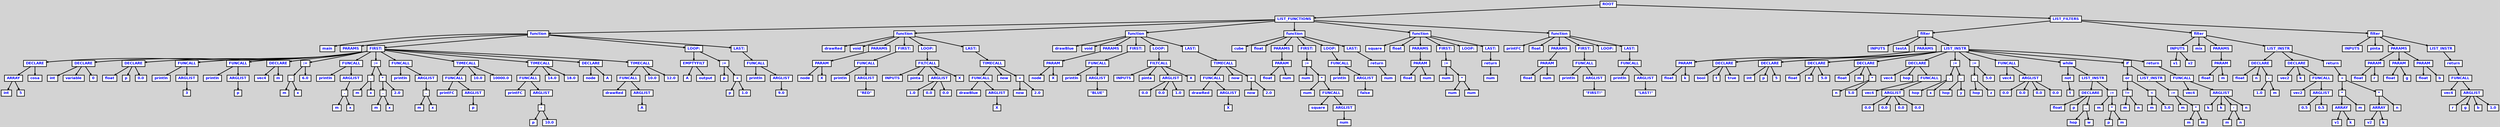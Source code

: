 digraph {

	ordering=out;
	ranksep=.4;
	bgcolor="lightgrey"; node [shape=box, fixedsize=false, fontsize=12, fontname="Helvetica-bold", fontcolor="blue"
		width=.25, height=.25, color="black", fillcolor="white", style="filled, solid, bold"];
	edge [arrowsize=.5, color="black", style="bold"]

  n0 [label="ROOT"];
  n1 [label="LIST_FUNCTIONS"];
  n1 [label="LIST_FUNCTIONS"];
  n2 [label="function"];
  n2 [label="function"];
  n3 [label="main"];
  n4 [label="PARAMS"];
  n5 [label="FIRST:"];
  n5 [label="FIRST:"];
  n6 [label="DECLARE"];
  n6 [label="DECLARE"];
  n7 [label="ARRAY"];
  n7 [label="ARRAY"];
  n8 [label="int"];
  n9 [label="5"];
  n10 [label="cosa"];
  n11 [label="DECLARE"];
  n11 [label="DECLARE"];
  n12 [label="int"];
  n13 [label="variable"];
  n14 [label="0"];
  n15 [label="DECLARE"];
  n15 [label="DECLARE"];
  n16 [label="float"];
  n17 [label="p"];
  n18 [label="0.0"];
  n19 [label="FUNCALL"];
  n19 [label="FUNCALL"];
  n20 [label="println"];
  n21 [label="ARGLIST"];
  n21 [label="ARGLIST"];
  n22 [label="3"];
  n23 [label="FUNCALL"];
  n23 [label="FUNCALL"];
  n24 [label="println"];
  n25 [label="ARGLIST"];
  n25 [label="ARGLIST"];
  n26 [label="p"];
  n27 [label="DECLARE"];
  n27 [label="DECLARE"];
  n28 [label="vec4"];
  n29 [label="m"];
  n30 [label=":="];
  n30 [label=":="];
  n31 [label="."];
  n31 [label="."];
  n32 [label="m"];
  n33 [label="x"];
  n34 [label="6.0"];
  n35 [label="FUNCALL"];
  n35 [label="FUNCALL"];
  n36 [label="println"];
  n37 [label="ARGLIST"];
  n37 [label="ARGLIST"];
  n38 [label="."];
  n38 [label="."];
  n39 [label="m"];
  n40 [label="x"];
  n41 [label=":="];
  n41 [label=":="];
  n42 [label="."];
  n42 [label="."];
  n43 [label="m"];
  n44 [label="x"];
  n45 [label="*"];
  n45 [label="*"];
  n46 [label="."];
  n46 [label="."];
  n47 [label="m"];
  n48 [label="x"];
  n49 [label="2.0"];
  n50 [label="FUNCALL"];
  n50 [label="FUNCALL"];
  n51 [label="println"];
  n52 [label="ARGLIST"];
  n52 [label="ARGLIST"];
  n53 [label="."];
  n53 [label="."];
  n54 [label="m"];
  n55 [label="x"];
  n56 [label="TIMECALL"];
  n56 [label="TIMECALL"];
  n57 [label="FUNCALL"];
  n57 [label="FUNCALL"];
  n58 [label="printFC"];
  n59 [label="ARGLIST"];
  n59 [label="ARGLIST"];
  n60 [label="p"];
  n61 [label="10.0"];
  n62 [label="10000.0"];
  n63 [label="TIMECALL"];
  n63 [label="TIMECALL"];
  n64 [label="FUNCALL"];
  n64 [label="FUNCALL"];
  n65 [label="printFC"];
  n66 [label="ARGLIST"];
  n66 [label="ARGLIST"];
  n67 [label="-"];
  n67 [label="-"];
  n68 [label="p"];
  n69 [label="10.0"];
  n70 [label="14.0"];
  n71 [label="18.0"];
  n72 [label="DECLARE"];
  n72 [label="DECLARE"];
  n73 [label="node"];
  n74 [label="A"];
  n75 [label="TIMECALL"];
  n75 [label="TIMECALL"];
  n76 [label="FUNCALL"];
  n76 [label="FUNCALL"];
  n77 [label="drawRed"];
  n78 [label="ARGLIST"];
  n78 [label="ARGLIST"];
  n79 [label="A"];
  n80 [label="10.0"];
  n81 [label="12.0"];
  n82 [label="LOOP:"];
  n82 [label="LOOP:"];
  n83 [label="EMPTYFILT"];
  n83 [label="EMPTYFILT"];
  n84 [label="A"];
  n85 [label="output"];
  n86 [label=":="];
  n86 [label=":="];
  n87 [label="p"];
  n88 [label="+"];
  n88 [label="+"];
  n89 [label="p"];
  n90 [label="1.0"];
  n91 [label="LAST:"];
  n91 [label="LAST:"];
  n92 [label="FUNCALL"];
  n92 [label="FUNCALL"];
  n93 [label="println"];
  n94 [label="ARGLIST"];
  n94 [label="ARGLIST"];
  n95 [label="9.0"];
  n96 [label="function"];
  n96 [label="function"];
  n97 [label="drawRed"];
  n98 [label="void"];
  n99 [label="PARAMS"];
  n99 [label="PARAMS"];
  n100 [label="PARAM"];
  n100 [label="PARAM"];
  n101 [label="node"];
  n102 [label="X"];
  n103 [label="FIRST:"];
  n103 [label="FIRST:"];
  n104 [label="FUNCALL"];
  n104 [label="FUNCALL"];
  n105 [label="println"];
  n106 [label="ARGLIST"];
  n106 [label="ARGLIST"];
  n107 [label="\"RED\""];
  n108 [label="LOOP:"];
  n108 [label="LOOP:"];
  n109 [label="FILTCALL"];
  n109 [label="FILTCALL"];
  n110 [label="INPUTS"];
  n111 [label="pinta"];
  n112 [label="ARGLIST"];
  n112 [label="ARGLIST"];
  n113 [label="1.0"];
  n114 [label="0.0"];
  n115 [label="0.0"];
  n116 [label="X"];
  n117 [label="LAST:"];
  n117 [label="LAST:"];
  n118 [label="TIMECALL"];
  n118 [label="TIMECALL"];
  n119 [label="FUNCALL"];
  n119 [label="FUNCALL"];
  n120 [label="drawBlue"];
  n121 [label="ARGLIST"];
  n121 [label="ARGLIST"];
  n122 [label="X"];
  n123 [label="now"];
  n124 [label="+"];
  n124 [label="+"];
  n125 [label="now"];
  n126 [label="2.0"];
  n127 [label="function"];
  n127 [label="function"];
  n128 [label="drawBlue"];
  n129 [label="void"];
  n130 [label="PARAMS"];
  n130 [label="PARAMS"];
  n131 [label="PARAM"];
  n131 [label="PARAM"];
  n132 [label="node"];
  n133 [label="X"];
  n134 [label="FIRST:"];
  n134 [label="FIRST:"];
  n135 [label="FUNCALL"];
  n135 [label="FUNCALL"];
  n136 [label="println"];
  n137 [label="ARGLIST"];
  n137 [label="ARGLIST"];
  n138 [label="\"BLUE\""];
  n139 [label="LOOP:"];
  n139 [label="LOOP:"];
  n140 [label="FILTCALL"];
  n140 [label="FILTCALL"];
  n141 [label="INPUTS"];
  n142 [label="pinta"];
  n143 [label="ARGLIST"];
  n143 [label="ARGLIST"];
  n144 [label="0.0"];
  n145 [label="0.0"];
  n146 [label="1.0"];
  n147 [label="X"];
  n148 [label="LAST:"];
  n148 [label="LAST:"];
  n149 [label="TIMECALL"];
  n149 [label="TIMECALL"];
  n150 [label="FUNCALL"];
  n150 [label="FUNCALL"];
  n151 [label="drawRed"];
  n152 [label="ARGLIST"];
  n152 [label="ARGLIST"];
  n153 [label="X"];
  n154 [label="now"];
  n155 [label="+"];
  n155 [label="+"];
  n156 [label="now"];
  n157 [label="2.0"];
  n158 [label="function"];
  n158 [label="function"];
  n159 [label="cube"];
  n160 [label="float"];
  n161 [label="PARAMS"];
  n161 [label="PARAMS"];
  n162 [label="PARAM"];
  n162 [label="PARAM"];
  n163 [label="float"];
  n164 [label="num"];
  n165 [label="FIRST:"];
  n165 [label="FIRST:"];
  n166 [label=":="];
  n166 [label=":="];
  n167 [label="num"];
  n168 [label="*"];
  n168 [label="*"];
  n169 [label="num"];
  n170 [label="FUNCALL"];
  n170 [label="FUNCALL"];
  n171 [label="square"];
  n172 [label="ARGLIST"];
  n172 [label="ARGLIST"];
  n173 [label="num"];
  n174 [label="LOOP:"];
  n174 [label="LOOP:"];
  n175 [label="FUNCALL"];
  n175 [label="FUNCALL"];
  n176 [label="println"];
  n177 [label="ARGLIST"];
  n177 [label="ARGLIST"];
  n178 [label="false"];
  n179 [label="LAST:"];
  n179 [label="LAST:"];
  n180 [label="return"];
  n180 [label="return"];
  n181 [label="num"];
  n182 [label="function"];
  n182 [label="function"];
  n183 [label="square"];
  n184 [label="float"];
  n185 [label="PARAMS"];
  n185 [label="PARAMS"];
  n186 [label="PARAM"];
  n186 [label="PARAM"];
  n187 [label="float"];
  n188 [label="num"];
  n189 [label="FIRST:"];
  n189 [label="FIRST:"];
  n190 [label=":="];
  n190 [label=":="];
  n191 [label="num"];
  n192 [label="*"];
  n192 [label="*"];
  n193 [label="num"];
  n194 [label="num"];
  n195 [label="LOOP:"];
  n196 [label="LAST:"];
  n196 [label="LAST:"];
  n197 [label="return"];
  n197 [label="return"];
  n198 [label="num"];
  n199 [label="function"];
  n199 [label="function"];
  n200 [label="printFC"];
  n201 [label="float"];
  n202 [label="PARAMS"];
  n202 [label="PARAMS"];
  n203 [label="PARAM"];
  n203 [label="PARAM"];
  n204 [label="float"];
  n205 [label="num"];
  n206 [label="FIRST:"];
  n206 [label="FIRST:"];
  n207 [label="FUNCALL"];
  n207 [label="FUNCALL"];
  n208 [label="println"];
  n209 [label="ARGLIST"];
  n209 [label="ARGLIST"];
  n210 [label="\"FIRST!\""];
  n211 [label="LOOP:"];
  n212 [label="LAST:"];
  n212 [label="LAST:"];
  n213 [label="FUNCALL"];
  n213 [label="FUNCALL"];
  n214 [label="println"];
  n215 [label="ARGLIST"];
  n215 [label="ARGLIST"];
  n216 [label="\"LAST!\""];
  n217 [label="LIST_FILTERS"];
  n217 [label="LIST_FILTERS"];
  n218 [label="filter"];
  n218 [label="filter"];
  n219 [label="INPUTS"];
  n220 [label="testA"];
  n221 [label="PARAMS"];
  n221 [label="PARAMS"];
  n222 [label="PARAM"];
  n222 [label="PARAM"];
  n223 [label="float"];
  n224 [label="k"];
  n225 [label="LIST_INSTR"];
  n225 [label="LIST_INSTR"];
  n226 [label="DECLARE"];
  n226 [label="DECLARE"];
  n227 [label="bool"];
  n228 [label="t"];
  n229 [label="true"];
  n230 [label="DECLARE"];
  n230 [label="DECLARE"];
  n231 [label="int"];
  n232 [label="p"];
  n233 [label="5"];
  n234 [label="DECLARE"];
  n234 [label="DECLARE"];
  n235 [label="float"];
  n236 [label="n"];
  n237 [label="5.0"];
  n238 [label="DECLARE"];
  n238 [label="DECLARE"];
  n239 [label="float"];
  n240 [label="m"];
  n241 [label="*"];
  n241 [label="*"];
  n242 [label="n"];
  n243 [label="5.0"];
  n244 [label="DECLARE"];
  n244 [label="DECLARE"];
  n245 [label="vec4"];
  n246 [label="hop"];
  n247 [label="FUNCALL"];
  n247 [label="FUNCALL"];
  n248 [label="vec4"];
  n249 [label="ARGLIST"];
  n249 [label="ARGLIST"];
  n250 [label="0.0"];
  n251 [label="0.0"];
  n252 [label="0.0"];
  n253 [label="0.0"];
  n254 [label=":="];
  n254 [label=":="];
  n255 [label="."];
  n255 [label="."];
  n256 [label="hop"];
  n257 [label="x"];
  n258 [label="."];
  n258 [label="."];
  n259 [label="hop"];
  n260 [label="y"];
  n261 [label=":="];
  n261 [label=":="];
  n262 [label="."];
  n262 [label="."];
  n263 [label="hop"];
  n264 [label="z"];
  n265 [label="5.0"];
  n266 [label="FUNCALL"];
  n266 [label="FUNCALL"];
  n267 [label="vec4"];
  n268 [label="ARGLIST"];
  n268 [label="ARGLIST"];
  n269 [label="0.0"];
  n270 [label="0.0"];
  n271 [label="0.0"];
  n272 [label="0.0"];
  n273 [label="while"];
  n273 [label="while"];
  n274 [label="not"];
  n274 [label="not"];
  n275 [label="t"];
  n276 [label="LIST_INSTR"];
  n276 [label="LIST_INSTR"];
  n277 [label="DECLARE"];
  n277 [label="DECLARE"];
  n278 [label="float"];
  n279 [label="p"];
  n280 [label="."];
  n280 [label="."];
  n281 [label="hop"];
  n282 [label="w"];
  n283 [label=":="];
  n283 [label=":="];
  n284 [label="m"];
  n285 [label="*"];
  n285 [label="*"];
  n286 [label="p"];
  n287 [label="m"];
  n288 [label="if"];
  n288 [label="if"];
  n289 [label="or"];
  n289 [label="or"];
  n290 [label="!="];
  n290 [label="!="];
  n291 [label="m"];
  n292 [label="n"];
  n293 [label="<"];
  n293 [label="<"];
  n294 [label="m"];
  n295 [label="5.0"];
  n296 [label="LIST_INSTR"];
  n296 [label="LIST_INSTR"];
  n297 [label=":="];
  n297 [label=":="];
  n298 [label="m"];
  n299 [label="*"];
  n299 [label="*"];
  n300 [label="m"];
  n301 [label="m"];
  n302 [label="return"];
  n302 [label="return"];
  n303 [label="FUNCALL"];
  n303 [label="FUNCALL"];
  n304 [label="vec4"];
  n305 [label="ARGLIST"];
  n305 [label="ARGLIST"];
  n306 [label="k"];
  n307 [label="k"];
  n308 [label="-"];
  n308 [label="-"];
  n309 [label="m"];
  n310 [label="n"];
  n311 [label="n"];
  n312 [label="filter"];
  n312 [label="filter"];
  n313 [label="INPUTS"];
  n313 [label="INPUTS"];
  n314 [label="v1"];
  n315 [label="v2"];
  n316 [label="mix"];
  n317 [label="PARAMS"];
  n317 [label="PARAMS"];
  n318 [label="PARAM"];
  n318 [label="PARAM"];
  n319 [label="float"];
  n320 [label="m"];
  n321 [label="LIST_INSTR"];
  n321 [label="LIST_INSTR"];
  n322 [label="DECLARE"];
  n322 [label="DECLARE"];
  n323 [label="float"];
  n324 [label="n"];
  n325 [label="-"];
  n325 [label="-"];
  n326 [label="1.0"];
  n327 [label="m"];
  n328 [label="DECLARE"];
  n328 [label="DECLARE"];
  n329 [label="vec2"];
  n330 [label="k"];
  n331 [label="FUNCALL"];
  n331 [label="FUNCALL"];
  n332 [label="vec2"];
  n333 [label="ARGLIST"];
  n333 [label="ARGLIST"];
  n334 [label="0.5"];
  n335 [label="0.5"];
  n336 [label="return"];
  n336 [label="return"];
  n337 [label="+"];
  n337 [label="+"];
  n338 [label="*"];
  n338 [label="*"];
  n339 [label="ARRAY"];
  n339 [label="ARRAY"];
  n340 [label="v1"];
  n341 [label="k"];
  n342 [label="m"];
  n343 [label="*"];
  n343 [label="*"];
  n344 [label="ARRAY"];
  n344 [label="ARRAY"];
  n345 [label="v2"];
  n346 [label="k"];
  n347 [label="n"];
  n348 [label="filter"];
  n348 [label="filter"];
  n349 [label="INPUTS"];
  n350 [label="pinta"];
  n351 [label="PARAMS"];
  n351 [label="PARAMS"];
  n352 [label="PARAM"];
  n352 [label="PARAM"];
  n353 [label="float"];
  n354 [label="r"];
  n355 [label="PARAM"];
  n355 [label="PARAM"];
  n356 [label="float"];
  n357 [label="g"];
  n358 [label="PARAM"];
  n358 [label="PARAM"];
  n359 [label="float"];
  n360 [label="b"];
  n361 [label="LIST_INSTR"];
  n361 [label="LIST_INSTR"];
  n362 [label="return"];
  n362 [label="return"];
  n363 [label="FUNCALL"];
  n363 [label="FUNCALL"];
  n364 [label="vec4"];
  n365 [label="ARGLIST"];
  n365 [label="ARGLIST"];
  n366 [label="r"];
  n367 [label="g"];
  n368 [label="b"];
  n369 [label="1.0"];

  n0 -> n1 // "ROOT" -> "LIST_FUNCTIONS"
  n1 -> n2 // "LIST_FUNCTIONS" -> "function"
  n2 -> n3 // "function" -> "main"
  n2 -> n4 // "function" -> "PARAMS"
  n2 -> n5 // "function" -> "FIRST:"
  n5 -> n6 // "FIRST:" -> "DECLARE"
  n6 -> n7 // "DECLARE" -> "ARRAY"
  n7 -> n8 // "ARRAY" -> "int"
  n7 -> n9 // "ARRAY" -> "5"
  n6 -> n10 // "DECLARE" -> "cosa"
  n5 -> n11 // "FIRST:" -> "DECLARE"
  n11 -> n12 // "DECLARE" -> "int"
  n11 -> n13 // "DECLARE" -> "variable"
  n11 -> n14 // "DECLARE" -> "0"
  n5 -> n15 // "FIRST:" -> "DECLARE"
  n15 -> n16 // "DECLARE" -> "float"
  n15 -> n17 // "DECLARE" -> "p"
  n15 -> n18 // "DECLARE" -> "0.0"
  n5 -> n19 // "FIRST:" -> "FUNCALL"
  n19 -> n20 // "FUNCALL" -> "println"
  n19 -> n21 // "FUNCALL" -> "ARGLIST"
  n21 -> n22 // "ARGLIST" -> "3"
  n5 -> n23 // "FIRST:" -> "FUNCALL"
  n23 -> n24 // "FUNCALL" -> "println"
  n23 -> n25 // "FUNCALL" -> "ARGLIST"
  n25 -> n26 // "ARGLIST" -> "p"
  n5 -> n27 // "FIRST:" -> "DECLARE"
  n27 -> n28 // "DECLARE" -> "vec4"
  n27 -> n29 // "DECLARE" -> "m"
  n5 -> n30 // "FIRST:" -> ":="
  n30 -> n31 // ":=" -> "."
  n31 -> n32 // "." -> "m"
  n31 -> n33 // "." -> "x"
  n30 -> n34 // ":=" -> "6.0"
  n5 -> n35 // "FIRST:" -> "FUNCALL"
  n35 -> n36 // "FUNCALL" -> "println"
  n35 -> n37 // "FUNCALL" -> "ARGLIST"
  n37 -> n38 // "ARGLIST" -> "."
  n38 -> n39 // "." -> "m"
  n38 -> n40 // "." -> "x"
  n5 -> n41 // "FIRST:" -> ":="
  n41 -> n42 // ":=" -> "."
  n42 -> n43 // "." -> "m"
  n42 -> n44 // "." -> "x"
  n41 -> n45 // ":=" -> "*"
  n45 -> n46 // "*" -> "."
  n46 -> n47 // "." -> "m"
  n46 -> n48 // "." -> "x"
  n45 -> n49 // "*" -> "2.0"
  n5 -> n50 // "FIRST:" -> "FUNCALL"
  n50 -> n51 // "FUNCALL" -> "println"
  n50 -> n52 // "FUNCALL" -> "ARGLIST"
  n52 -> n53 // "ARGLIST" -> "."
  n53 -> n54 // "." -> "m"
  n53 -> n55 // "." -> "x"
  n5 -> n56 // "FIRST:" -> "TIMECALL"
  n56 -> n57 // "TIMECALL" -> "FUNCALL"
  n57 -> n58 // "FUNCALL" -> "printFC"
  n57 -> n59 // "FUNCALL" -> "ARGLIST"
  n59 -> n60 // "ARGLIST" -> "p"
  n56 -> n61 // "TIMECALL" -> "10.0"
  n56 -> n62 // "TIMECALL" -> "10000.0"
  n5 -> n63 // "FIRST:" -> "TIMECALL"
  n63 -> n64 // "TIMECALL" -> "FUNCALL"
  n64 -> n65 // "FUNCALL" -> "printFC"
  n64 -> n66 // "FUNCALL" -> "ARGLIST"
  n66 -> n67 // "ARGLIST" -> "-"
  n67 -> n68 // "-" -> "p"
  n67 -> n69 // "-" -> "10.0"
  n63 -> n70 // "TIMECALL" -> "14.0"
  n63 -> n71 // "TIMECALL" -> "18.0"
  n5 -> n72 // "FIRST:" -> "DECLARE"
  n72 -> n73 // "DECLARE" -> "node"
  n72 -> n74 // "DECLARE" -> "A"
  n5 -> n75 // "FIRST:" -> "TIMECALL"
  n75 -> n76 // "TIMECALL" -> "FUNCALL"
  n76 -> n77 // "FUNCALL" -> "drawRed"
  n76 -> n78 // "FUNCALL" -> "ARGLIST"
  n78 -> n79 // "ARGLIST" -> "A"
  n75 -> n80 // "TIMECALL" -> "10.0"
  n75 -> n81 // "TIMECALL" -> "12.0"
  n2 -> n82 // "function" -> "LOOP:"
  n82 -> n83 // "LOOP:" -> "EMPTYFILT"
  n83 -> n84 // "EMPTYFILT" -> "A"
  n83 -> n85 // "EMPTYFILT" -> "output"
  n82 -> n86 // "LOOP:" -> ":="
  n86 -> n87 // ":=" -> "p"
  n86 -> n88 // ":=" -> "+"
  n88 -> n89 // "+" -> "p"
  n88 -> n90 // "+" -> "1.0"
  n2 -> n91 // "function" -> "LAST:"
  n91 -> n92 // "LAST:" -> "FUNCALL"
  n92 -> n93 // "FUNCALL" -> "println"
  n92 -> n94 // "FUNCALL" -> "ARGLIST"
  n94 -> n95 // "ARGLIST" -> "9.0"
  n1 -> n96 // "LIST_FUNCTIONS" -> "function"
  n96 -> n97 // "function" -> "drawRed"
  n96 -> n98 // "function" -> "void"
  n96 -> n99 // "function" -> "PARAMS"
  n99 -> n100 // "PARAMS" -> "PARAM"
  n100 -> n101 // "PARAM" -> "node"
  n100 -> n102 // "PARAM" -> "X"
  n96 -> n103 // "function" -> "FIRST:"
  n103 -> n104 // "FIRST:" -> "FUNCALL"
  n104 -> n105 // "FUNCALL" -> "println"
  n104 -> n106 // "FUNCALL" -> "ARGLIST"
  n106 -> n107 // "ARGLIST" -> "\"RED\""
  n96 -> n108 // "function" -> "LOOP:"
  n108 -> n109 // "LOOP:" -> "FILTCALL"
  n109 -> n110 // "FILTCALL" -> "INPUTS"
  n109 -> n111 // "FILTCALL" -> "pinta"
  n109 -> n112 // "FILTCALL" -> "ARGLIST"
  n112 -> n113 // "ARGLIST" -> "1.0"
  n112 -> n114 // "ARGLIST" -> "0.0"
  n112 -> n115 // "ARGLIST" -> "0.0"
  n109 -> n116 // "FILTCALL" -> "X"
  n96 -> n117 // "function" -> "LAST:"
  n117 -> n118 // "LAST:" -> "TIMECALL"
  n118 -> n119 // "TIMECALL" -> "FUNCALL"
  n119 -> n120 // "FUNCALL" -> "drawBlue"
  n119 -> n121 // "FUNCALL" -> "ARGLIST"
  n121 -> n122 // "ARGLIST" -> "X"
  n118 -> n123 // "TIMECALL" -> "now"
  n118 -> n124 // "TIMECALL" -> "+"
  n124 -> n125 // "+" -> "now"
  n124 -> n126 // "+" -> "2.0"
  n1 -> n127 // "LIST_FUNCTIONS" -> "function"
  n127 -> n128 // "function" -> "drawBlue"
  n127 -> n129 // "function" -> "void"
  n127 -> n130 // "function" -> "PARAMS"
  n130 -> n131 // "PARAMS" -> "PARAM"
  n131 -> n132 // "PARAM" -> "node"
  n131 -> n133 // "PARAM" -> "X"
  n127 -> n134 // "function" -> "FIRST:"
  n134 -> n135 // "FIRST:" -> "FUNCALL"
  n135 -> n136 // "FUNCALL" -> "println"
  n135 -> n137 // "FUNCALL" -> "ARGLIST"
  n137 -> n138 // "ARGLIST" -> "\"BLUE\""
  n127 -> n139 // "function" -> "LOOP:"
  n139 -> n140 // "LOOP:" -> "FILTCALL"
  n140 -> n141 // "FILTCALL" -> "INPUTS"
  n140 -> n142 // "FILTCALL" -> "pinta"
  n140 -> n143 // "FILTCALL" -> "ARGLIST"
  n143 -> n144 // "ARGLIST" -> "0.0"
  n143 -> n145 // "ARGLIST" -> "0.0"
  n143 -> n146 // "ARGLIST" -> "1.0"
  n140 -> n147 // "FILTCALL" -> "X"
  n127 -> n148 // "function" -> "LAST:"
  n148 -> n149 // "LAST:" -> "TIMECALL"
  n149 -> n150 // "TIMECALL" -> "FUNCALL"
  n150 -> n151 // "FUNCALL" -> "drawRed"
  n150 -> n152 // "FUNCALL" -> "ARGLIST"
  n152 -> n153 // "ARGLIST" -> "X"
  n149 -> n154 // "TIMECALL" -> "now"
  n149 -> n155 // "TIMECALL" -> "+"
  n155 -> n156 // "+" -> "now"
  n155 -> n157 // "+" -> "2.0"
  n1 -> n158 // "LIST_FUNCTIONS" -> "function"
  n158 -> n159 // "function" -> "cube"
  n158 -> n160 // "function" -> "float"
  n158 -> n161 // "function" -> "PARAMS"
  n161 -> n162 // "PARAMS" -> "PARAM"
  n162 -> n163 // "PARAM" -> "float"
  n162 -> n164 // "PARAM" -> "num"
  n158 -> n165 // "function" -> "FIRST:"
  n165 -> n166 // "FIRST:" -> ":="
  n166 -> n167 // ":=" -> "num"
  n166 -> n168 // ":=" -> "*"
  n168 -> n169 // "*" -> "num"
  n168 -> n170 // "*" -> "FUNCALL"
  n170 -> n171 // "FUNCALL" -> "square"
  n170 -> n172 // "FUNCALL" -> "ARGLIST"
  n172 -> n173 // "ARGLIST" -> "num"
  n158 -> n174 // "function" -> "LOOP:"
  n174 -> n175 // "LOOP:" -> "FUNCALL"
  n175 -> n176 // "FUNCALL" -> "println"
  n175 -> n177 // "FUNCALL" -> "ARGLIST"
  n177 -> n178 // "ARGLIST" -> "false"
  n158 -> n179 // "function" -> "LAST:"
  n179 -> n180 // "LAST:" -> "return"
  n180 -> n181 // "return" -> "num"
  n1 -> n182 // "LIST_FUNCTIONS" -> "function"
  n182 -> n183 // "function" -> "square"
  n182 -> n184 // "function" -> "float"
  n182 -> n185 // "function" -> "PARAMS"
  n185 -> n186 // "PARAMS" -> "PARAM"
  n186 -> n187 // "PARAM" -> "float"
  n186 -> n188 // "PARAM" -> "num"
  n182 -> n189 // "function" -> "FIRST:"
  n189 -> n190 // "FIRST:" -> ":="
  n190 -> n191 // ":=" -> "num"
  n190 -> n192 // ":=" -> "*"
  n192 -> n193 // "*" -> "num"
  n192 -> n194 // "*" -> "num"
  n182 -> n195 // "function" -> "LOOP:"
  n182 -> n196 // "function" -> "LAST:"
  n196 -> n197 // "LAST:" -> "return"
  n197 -> n198 // "return" -> "num"
  n1 -> n199 // "LIST_FUNCTIONS" -> "function"
  n199 -> n200 // "function" -> "printFC"
  n199 -> n201 // "function" -> "float"
  n199 -> n202 // "function" -> "PARAMS"
  n202 -> n203 // "PARAMS" -> "PARAM"
  n203 -> n204 // "PARAM" -> "float"
  n203 -> n205 // "PARAM" -> "num"
  n199 -> n206 // "function" -> "FIRST:"
  n206 -> n207 // "FIRST:" -> "FUNCALL"
  n207 -> n208 // "FUNCALL" -> "println"
  n207 -> n209 // "FUNCALL" -> "ARGLIST"
  n209 -> n210 // "ARGLIST" -> "\"FIRST!\""
  n199 -> n211 // "function" -> "LOOP:"
  n199 -> n212 // "function" -> "LAST:"
  n212 -> n213 // "LAST:" -> "FUNCALL"
  n213 -> n214 // "FUNCALL" -> "println"
  n213 -> n215 // "FUNCALL" -> "ARGLIST"
  n215 -> n216 // "ARGLIST" -> "\"LAST!\""
  n0 -> n217 // "ROOT" -> "LIST_FILTERS"
  n217 -> n218 // "LIST_FILTERS" -> "filter"
  n218 -> n219 // "filter" -> "INPUTS"
  n218 -> n220 // "filter" -> "testA"
  n218 -> n221 // "filter" -> "PARAMS"
  n221 -> n222 // "PARAMS" -> "PARAM"
  n222 -> n223 // "PARAM" -> "float"
  n222 -> n224 // "PARAM" -> "k"
  n218 -> n225 // "filter" -> "LIST_INSTR"
  n225 -> n226 // "LIST_INSTR" -> "DECLARE"
  n226 -> n227 // "DECLARE" -> "bool"
  n226 -> n228 // "DECLARE" -> "t"
  n226 -> n229 // "DECLARE" -> "true"
  n225 -> n230 // "LIST_INSTR" -> "DECLARE"
  n230 -> n231 // "DECLARE" -> "int"
  n230 -> n232 // "DECLARE" -> "p"
  n230 -> n233 // "DECLARE" -> "5"
  n225 -> n234 // "LIST_INSTR" -> "DECLARE"
  n234 -> n235 // "DECLARE" -> "float"
  n234 -> n236 // "DECLARE" -> "n"
  n234 -> n237 // "DECLARE" -> "5.0"
  n225 -> n238 // "LIST_INSTR" -> "DECLARE"
  n238 -> n239 // "DECLARE" -> "float"
  n238 -> n240 // "DECLARE" -> "m"
  n238 -> n241 // "DECLARE" -> "*"
  n241 -> n242 // "*" -> "n"
  n241 -> n243 // "*" -> "5.0"
  n225 -> n244 // "LIST_INSTR" -> "DECLARE"
  n244 -> n245 // "DECLARE" -> "vec4"
  n244 -> n246 // "DECLARE" -> "hop"
  n244 -> n247 // "DECLARE" -> "FUNCALL"
  n247 -> n248 // "FUNCALL" -> "vec4"
  n247 -> n249 // "FUNCALL" -> "ARGLIST"
  n249 -> n250 // "ARGLIST" -> "0.0"
  n249 -> n251 // "ARGLIST" -> "0.0"
  n249 -> n252 // "ARGLIST" -> "0.0"
  n249 -> n253 // "ARGLIST" -> "0.0"
  n225 -> n254 // "LIST_INSTR" -> ":="
  n254 -> n255 // ":=" -> "."
  n255 -> n256 // "." -> "hop"
  n255 -> n257 // "." -> "x"
  n254 -> n258 // ":=" -> "."
  n258 -> n259 // "." -> "hop"
  n258 -> n260 // "." -> "y"
  n225 -> n261 // "LIST_INSTR" -> ":="
  n261 -> n262 // ":=" -> "."
  n262 -> n263 // "." -> "hop"
  n262 -> n264 // "." -> "z"
  n261 -> n265 // ":=" -> "5.0"
  n225 -> n266 // "LIST_INSTR" -> "FUNCALL"
  n266 -> n267 // "FUNCALL" -> "vec4"
  n266 -> n268 // "FUNCALL" -> "ARGLIST"
  n268 -> n269 // "ARGLIST" -> "0.0"
  n268 -> n270 // "ARGLIST" -> "0.0"
  n268 -> n271 // "ARGLIST" -> "0.0"
  n268 -> n272 // "ARGLIST" -> "0.0"
  n225 -> n273 // "LIST_INSTR" -> "while"
  n273 -> n274 // "while" -> "not"
  n274 -> n275 // "not" -> "t"
  n273 -> n276 // "while" -> "LIST_INSTR"
  n276 -> n277 // "LIST_INSTR" -> "DECLARE"
  n277 -> n278 // "DECLARE" -> "float"
  n277 -> n279 // "DECLARE" -> "p"
  n277 -> n280 // "DECLARE" -> "."
  n280 -> n281 // "." -> "hop"
  n280 -> n282 // "." -> "w"
  n276 -> n283 // "LIST_INSTR" -> ":="
  n283 -> n284 // ":=" -> "m"
  n283 -> n285 // ":=" -> "*"
  n285 -> n286 // "*" -> "p"
  n285 -> n287 // "*" -> "m"
  n225 -> n288 // "LIST_INSTR" -> "if"
  n288 -> n289 // "if" -> "or"
  n289 -> n290 // "or" -> "!="
  n290 -> n291 // "!=" -> "m"
  n290 -> n292 // "!=" -> "n"
  n289 -> n293 // "or" -> "<"
  n293 -> n294 // "<" -> "m"
  n293 -> n295 // "<" -> "5.0"
  n288 -> n296 // "if" -> "LIST_INSTR"
  n296 -> n297 // "LIST_INSTR" -> ":="
  n297 -> n298 // ":=" -> "m"
  n297 -> n299 // ":=" -> "*"
  n299 -> n300 // "*" -> "m"
  n299 -> n301 // "*" -> "m"
  n225 -> n302 // "LIST_INSTR" -> "return"
  n302 -> n303 // "return" -> "FUNCALL"
  n303 -> n304 // "FUNCALL" -> "vec4"
  n303 -> n305 // "FUNCALL" -> "ARGLIST"
  n305 -> n306 // "ARGLIST" -> "k"
  n305 -> n307 // "ARGLIST" -> "k"
  n305 -> n308 // "ARGLIST" -> "-"
  n308 -> n309 // "-" -> "m"
  n308 -> n310 // "-" -> "n"
  n305 -> n311 // "ARGLIST" -> "n"
  n217 -> n312 // "LIST_FILTERS" -> "filter"
  n312 -> n313 // "filter" -> "INPUTS"
  n313 -> n314 // "INPUTS" -> "v1"
  n313 -> n315 // "INPUTS" -> "v2"
  n312 -> n316 // "filter" -> "mix"
  n312 -> n317 // "filter" -> "PARAMS"
  n317 -> n318 // "PARAMS" -> "PARAM"
  n318 -> n319 // "PARAM" -> "float"
  n318 -> n320 // "PARAM" -> "m"
  n312 -> n321 // "filter" -> "LIST_INSTR"
  n321 -> n322 // "LIST_INSTR" -> "DECLARE"
  n322 -> n323 // "DECLARE" -> "float"
  n322 -> n324 // "DECLARE" -> "n"
  n322 -> n325 // "DECLARE" -> "-"
  n325 -> n326 // "-" -> "1.0"
  n325 -> n327 // "-" -> "m"
  n321 -> n328 // "LIST_INSTR" -> "DECLARE"
  n328 -> n329 // "DECLARE" -> "vec2"
  n328 -> n330 // "DECLARE" -> "k"
  n328 -> n331 // "DECLARE" -> "FUNCALL"
  n331 -> n332 // "FUNCALL" -> "vec2"
  n331 -> n333 // "FUNCALL" -> "ARGLIST"
  n333 -> n334 // "ARGLIST" -> "0.5"
  n333 -> n335 // "ARGLIST" -> "0.5"
  n321 -> n336 // "LIST_INSTR" -> "return"
  n336 -> n337 // "return" -> "+"
  n337 -> n338 // "+" -> "*"
  n338 -> n339 // "*" -> "ARRAY"
  n339 -> n340 // "ARRAY" -> "v1"
  n339 -> n341 // "ARRAY" -> "k"
  n338 -> n342 // "*" -> "m"
  n337 -> n343 // "+" -> "*"
  n343 -> n344 // "*" -> "ARRAY"
  n344 -> n345 // "ARRAY" -> "v2"
  n344 -> n346 // "ARRAY" -> "k"
  n343 -> n347 // "*" -> "n"
  n217 -> n348 // "LIST_FILTERS" -> "filter"
  n348 -> n349 // "filter" -> "INPUTS"
  n348 -> n350 // "filter" -> "pinta"
  n348 -> n351 // "filter" -> "PARAMS"
  n351 -> n352 // "PARAMS" -> "PARAM"
  n352 -> n353 // "PARAM" -> "float"
  n352 -> n354 // "PARAM" -> "r"
  n351 -> n355 // "PARAMS" -> "PARAM"
  n355 -> n356 // "PARAM" -> "float"
  n355 -> n357 // "PARAM" -> "g"
  n351 -> n358 // "PARAMS" -> "PARAM"
  n358 -> n359 // "PARAM" -> "float"
  n358 -> n360 // "PARAM" -> "b"
  n348 -> n361 // "filter" -> "LIST_INSTR"
  n361 -> n362 // "LIST_INSTR" -> "return"
  n362 -> n363 // "return" -> "FUNCALL"
  n363 -> n364 // "FUNCALL" -> "vec4"
  n363 -> n365 // "FUNCALL" -> "ARGLIST"
  n365 -> n366 // "ARGLIST" -> "r"
  n365 -> n367 // "ARGLIST" -> "g"
  n365 -> n368 // "ARGLIST" -> "b"
  n365 -> n369 // "ARGLIST" -> "1.0"

}
